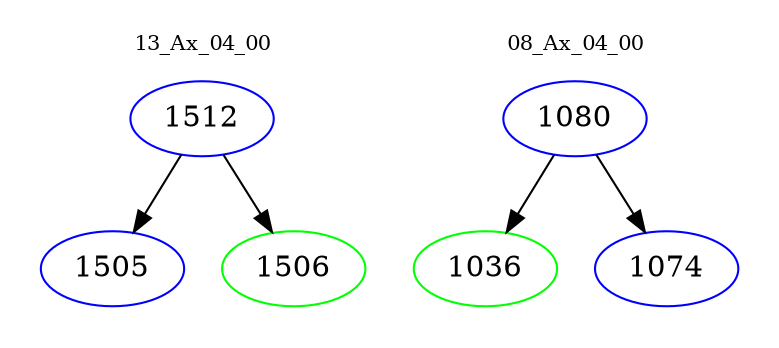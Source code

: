 digraph{
subgraph cluster_0 {
color = white
label = "13_Ax_04_00";
fontsize=10;
T0_1512 [label="1512", color="blue"]
T0_1512 -> T0_1505 [color="black"]
T0_1505 [label="1505", color="blue"]
T0_1512 -> T0_1506 [color="black"]
T0_1506 [label="1506", color="green"]
}
subgraph cluster_1 {
color = white
label = "08_Ax_04_00";
fontsize=10;
T1_1080 [label="1080", color="blue"]
T1_1080 -> T1_1036 [color="black"]
T1_1036 [label="1036", color="green"]
T1_1080 -> T1_1074 [color="black"]
T1_1074 [label="1074", color="blue"]
}
}
